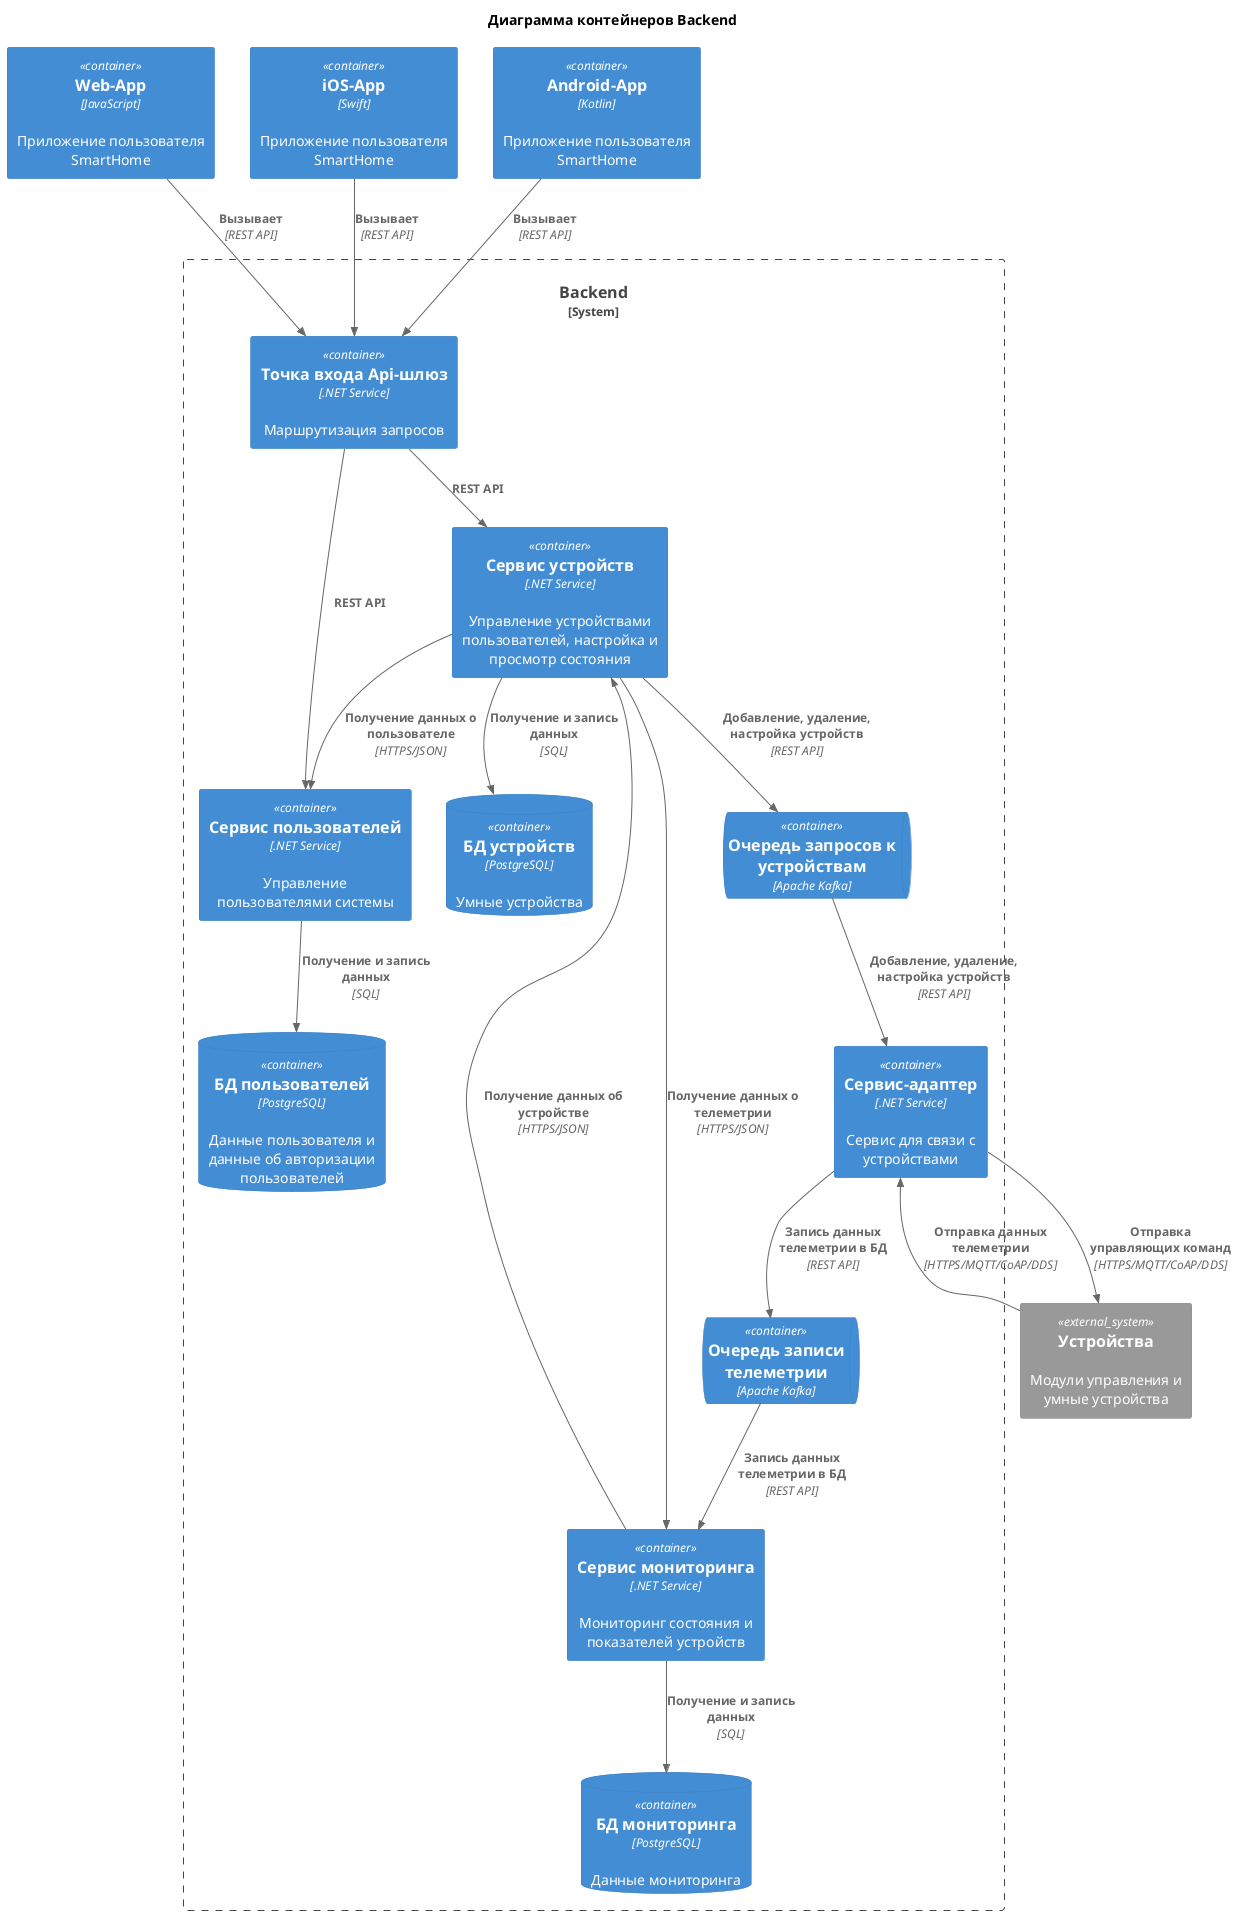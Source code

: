 @startuml
!include <C4/C4_Container>

title Диаграмма контейнеров Backend

Container(WebApplication, "Web-App", "JavaScript", "Приложение пользователя SmartHome")
Container(IosApplication, "iOS-App", "Swift", "Приложение пользователя SmartHome")
Container(AndroidApplication, "Android-App", "Kotlin", "Приложение пользователя SmartHome")

System_Boundary(Backend, "Backend") {
    Container(ApiGateway, "Точка входа Api-шлюз", ".NET Service", "Маршрутизация запросов")

    Container(UsersService, "Сервис пользователей", ".NET Service", "Управление пользователями системы")
    Container(DevicesService, "Сервис устройств", ".NET Service", "Управление устройствами пользователей, настройка и просмотр состояния")
    Container(MonitoringService, "Сервис мониторинга", ".NET Service", "Мониторинг состояния и показателей устройств")

    ContainerDb(UsersDatabase, "БД пользователей", "PostgreSQL", "Данные пользователя и данные об авторизации пользователей")
    ContainerDb(DevicesDatabase, "БД устройств", "PostgreSQL", "Умные устройства")
    ContainerDb(MonitoringDatabase, "БД мониторинга", "PostgreSQL", "Данные мониторинга")

    ContainerQueue(PreferencesQueue, "Очередь запросов к устройствам", "Apache Kafka")
    ContainerQueue(MonitoringQueue, "Очередь записи телеметрии", "Apache Kafka")

    Container(DevicesAdapter, "Сервис-адаптер", ".NET Service", "Сервис для связи с устройствами")
}

System_Ext(Devices, "Устройства", "Модули управления и умные устройства")

Rel(WebApplication, ApiGateway, "Вызывает", "REST API")
Rel(IosApplication, ApiGateway, "Вызывает", "REST API")
Rel(AndroidApplication, ApiGateway, "Вызывает", "REST API")

Rel(ApiGateway, UsersService, "REST API")
Rel(ApiGateway, DevicesService, "REST API")

Rel(DevicesService, UsersService, "Получение данных о пользователе", "HTTPS/JSON")
Rel(DevicesService, MonitoringService, "Получение данных о телеметрии", "HTTPS/JSON")
Rel(MonitoringService, DevicesService, "Получение данных об устройстве", "HTTPS/JSON")

Rel(UsersService, UsersDatabase, "Получение и запись данных", "SQL")
Rel(DevicesService, DevicesDatabase, "Получение и запись данных", "SQL")
Rel(MonitoringService, MonitoringDatabase, "Получение и запись данных", "SQL")

Rel(DevicesService, PreferencesQueue, "Добавление, удаление, настройка устройств", "REST API")
Rel(MonitoringQueue, MonitoringService, "Запись данных телеметрии в БД", "REST API")

Rel(PreferencesQueue, DevicesAdapter, "Добавление, удаление, настройка устройств", "REST API")
Rel(DevicesAdapter, MonitoringQueue, "Запись данных телеметрии в БД", "REST API")

Rel(DevicesAdapter, Devices, "Отправка управляющих команд", "HTTPS/MQTT/CoAP/DDS")
Rel(Devices, DevicesAdapter, "Отправка данных телеметрии", "HTTPS/MQTT/CoAP/DDS")

@enduml